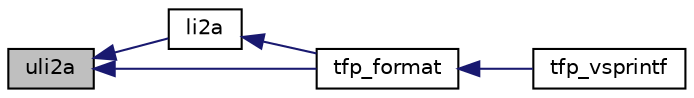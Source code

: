 digraph "uli2a"
{
 // INTERACTIVE_SVG=YES
  edge [fontname="Helvetica",fontsize="10",labelfontname="Helvetica",labelfontsize="10"];
  node [fontname="Helvetica",fontsize="10",shape=record];
  rankdir="LR";
  Node1 [label="uli2a",height=0.2,width=0.4,color="black", fillcolor="grey75", style="filled", fontcolor="black"];
  Node1 -> Node2 [dir="back",color="midnightblue",fontsize="10",style="solid",fontname="Helvetica"];
  Node2 [label="li2a",height=0.2,width=0.4,color="black", fillcolor="white", style="filled",URL="$d1/dc6/a00037.html#a3e55a1e7928695ff7713544a808c3fce"];
  Node2 -> Node3 [dir="back",color="midnightblue",fontsize="10",style="solid",fontname="Helvetica"];
  Node3 [label="tfp_format",height=0.2,width=0.4,color="black", fillcolor="white", style="filled",URL="$d1/dc6/a00037.html#a2e6857db4b5af96ebbfa61da86245dc5"];
  Node3 -> Node4 [dir="back",color="midnightblue",fontsize="10",style="solid",fontname="Helvetica"];
  Node4 [label="tfp_vsprintf",height=0.2,width=0.4,color="black", fillcolor="white", style="filled",URL="$d1/dc6/a00037.html#aa8dfc5ac91747032198002a008a6aa46"];
  Node1 -> Node3 [dir="back",color="midnightblue",fontsize="10",style="solid",fontname="Helvetica"];
}
